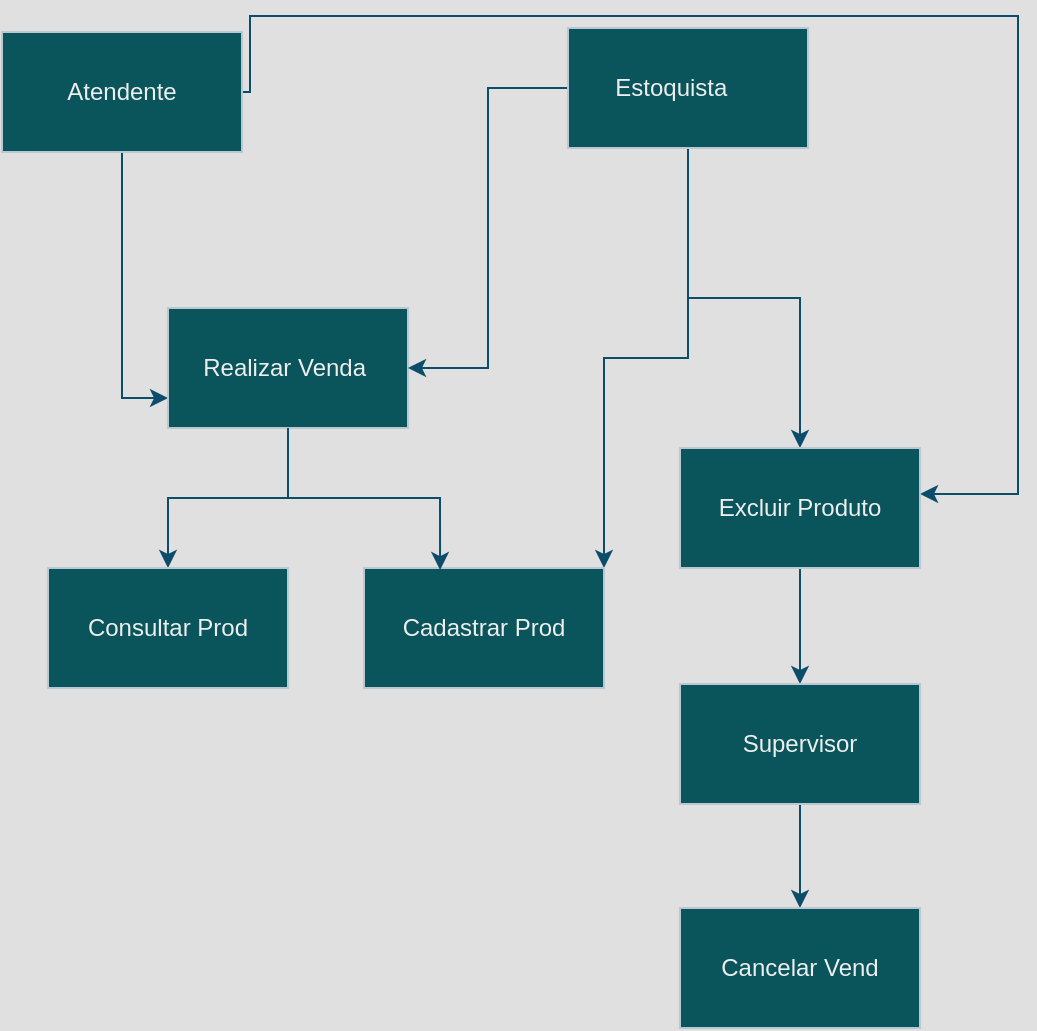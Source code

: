 <mxfile version="24.4.13" type="github">
  <diagram name="Página-1" id="ZnuKG7oiEYbDBymO3Cxp">
    <mxGraphModel dx="1434" dy="746" grid="0" gridSize="10" guides="1" tooltips="1" connect="1" arrows="1" fold="1" page="1" pageScale="1" pageWidth="827" pageHeight="1169" background="#E0E0E0" math="0" shadow="0">
      <root>
        <mxCell id="0" />
        <mxCell id="1" parent="0" />
        <mxCell id="LritLhVlbuT71aCa6HcX-8" style="edgeStyle=orthogonalEdgeStyle;rounded=0;orthogonalLoop=1;jettySize=auto;html=1;entryX=0;entryY=0.75;entryDx=0;entryDy=0;labelBackgroundColor=none;strokeColor=#0B4D6A;fontColor=default;" edge="1" parent="1" source="LritLhVlbuT71aCa6HcX-1" target="LritLhVlbuT71aCa6HcX-2">
          <mxGeometry relative="1" as="geometry" />
        </mxCell>
        <mxCell id="LritLhVlbuT71aCa6HcX-23" style="edgeStyle=orthogonalEdgeStyle;rounded=0;orthogonalLoop=1;jettySize=auto;html=1;strokeColor=#0B4D6A;entryX=0.967;entryY=0.383;entryDx=0;entryDy=0;entryPerimeter=0;labelBackgroundColor=none;fontColor=default;" edge="1" parent="1" source="LritLhVlbuT71aCa6HcX-1">
          <mxGeometry relative="1" as="geometry">
            <mxPoint x="576.04" y="282.98" as="targetPoint" />
            <mxPoint x="241" y="82" as="sourcePoint" />
            <Array as="points">
              <mxPoint x="241" y="82" />
              <mxPoint x="241" y="44" />
              <mxPoint x="625" y="44" />
              <mxPoint x="625" y="283" />
            </Array>
          </mxGeometry>
        </mxCell>
        <mxCell id="LritLhVlbuT71aCa6HcX-1" value="Atendente" style="rounded=0;whiteSpace=wrap;html=1;labelBackgroundColor=none;fillColor=#09555B;strokeColor=#BAC8D3;fontColor=#EEEEEE;" vertex="1" parent="1">
          <mxGeometry x="117" y="52" width="120" height="60" as="geometry" />
        </mxCell>
        <mxCell id="LritLhVlbuT71aCa6HcX-16" style="edgeStyle=orthogonalEdgeStyle;rounded=0;orthogonalLoop=1;jettySize=auto;html=1;labelBackgroundColor=none;strokeColor=#0B4D6A;fontColor=default;" edge="1" parent="1" source="LritLhVlbuT71aCa6HcX-2" target="LritLhVlbuT71aCa6HcX-4">
          <mxGeometry relative="1" as="geometry" />
        </mxCell>
        <mxCell id="LritLhVlbuT71aCa6HcX-2" value="Realizar Venda&amp;nbsp;" style="rounded=0;whiteSpace=wrap;html=1;labelBackgroundColor=none;fillColor=#09555B;strokeColor=#BAC8D3;fontColor=#EEEEEE;" vertex="1" parent="1">
          <mxGeometry x="200" y="190" width="120" height="60" as="geometry" />
        </mxCell>
        <mxCell id="LritLhVlbuT71aCa6HcX-10" style="edgeStyle=orthogonalEdgeStyle;rounded=0;orthogonalLoop=1;jettySize=auto;html=1;entryX=1;entryY=0;entryDx=0;entryDy=0;labelBackgroundColor=none;strokeColor=#0B4D6A;fontColor=default;" edge="1" parent="1" source="LritLhVlbuT71aCa6HcX-3" target="LritLhVlbuT71aCa6HcX-5">
          <mxGeometry relative="1" as="geometry" />
        </mxCell>
        <mxCell id="LritLhVlbuT71aCa6HcX-14" style="edgeStyle=orthogonalEdgeStyle;rounded=0;orthogonalLoop=1;jettySize=auto;html=1;entryX=1;entryY=0.5;entryDx=0;entryDy=0;labelBackgroundColor=none;strokeColor=#0B4D6A;fontColor=default;" edge="1" parent="1" source="LritLhVlbuT71aCa6HcX-3" target="LritLhVlbuT71aCa6HcX-2">
          <mxGeometry relative="1" as="geometry" />
        </mxCell>
        <mxCell id="LritLhVlbuT71aCa6HcX-20" style="edgeStyle=orthogonalEdgeStyle;rounded=0;orthogonalLoop=1;jettySize=auto;html=1;labelBackgroundColor=none;strokeColor=#0B4D6A;fontColor=default;" edge="1" parent="1" source="LritLhVlbuT71aCa6HcX-3" target="LritLhVlbuT71aCa6HcX-6">
          <mxGeometry relative="1" as="geometry" />
        </mxCell>
        <mxCell id="LritLhVlbuT71aCa6HcX-3" value="Estoquista&amp;nbsp; &amp;nbsp; &amp;nbsp;" style="rounded=0;whiteSpace=wrap;html=1;labelBackgroundColor=none;fillColor=#09555B;strokeColor=#BAC8D3;fontColor=#EEEEEE;" vertex="1" parent="1">
          <mxGeometry x="400" y="50" width="120" height="60" as="geometry" />
        </mxCell>
        <mxCell id="LritLhVlbuT71aCa6HcX-4" value="Consultar Prod" style="rounded=0;whiteSpace=wrap;html=1;labelBackgroundColor=none;fillColor=#09555B;strokeColor=#BAC8D3;fontColor=#EEEEEE;" vertex="1" parent="1">
          <mxGeometry x="140" y="320" width="120" height="60" as="geometry" />
        </mxCell>
        <mxCell id="LritLhVlbuT71aCa6HcX-5" value="Cadastrar Prod" style="rounded=0;whiteSpace=wrap;html=1;labelBackgroundColor=none;fillColor=#09555B;strokeColor=#BAC8D3;fontColor=#EEEEEE;" vertex="1" parent="1">
          <mxGeometry x="298" y="320" width="120" height="60" as="geometry" />
        </mxCell>
        <mxCell id="LritLhVlbuT71aCa6HcX-17" style="edgeStyle=orthogonalEdgeStyle;rounded=0;orthogonalLoop=1;jettySize=auto;html=1;labelBackgroundColor=none;strokeColor=#0B4D6A;fontColor=default;" edge="1" parent="1" source="LritLhVlbuT71aCa6HcX-6" target="LritLhVlbuT71aCa6HcX-7">
          <mxGeometry relative="1" as="geometry" />
        </mxCell>
        <mxCell id="LritLhVlbuT71aCa6HcX-6" value="Excluir Produto" style="rounded=0;whiteSpace=wrap;html=1;labelBackgroundColor=none;fillColor=#09555B;strokeColor=#BAC8D3;fontColor=#EEEEEE;" vertex="1" parent="1">
          <mxGeometry x="456" y="260" width="120" height="60" as="geometry" />
        </mxCell>
        <mxCell id="LritLhVlbuT71aCa6HcX-18" style="edgeStyle=orthogonalEdgeStyle;rounded=0;orthogonalLoop=1;jettySize=auto;html=1;entryX=0.5;entryY=0;entryDx=0;entryDy=0;labelBackgroundColor=none;strokeColor=#0B4D6A;fontColor=default;" edge="1" parent="1" source="LritLhVlbuT71aCa6HcX-7" target="LritLhVlbuT71aCa6HcX-13">
          <mxGeometry relative="1" as="geometry" />
        </mxCell>
        <mxCell id="LritLhVlbuT71aCa6HcX-7" value="Supervisor" style="rounded=0;whiteSpace=wrap;html=1;labelBackgroundColor=none;fillColor=#09555B;strokeColor=#BAC8D3;fontColor=#EEEEEE;" vertex="1" parent="1">
          <mxGeometry x="456" y="378" width="120" height="60" as="geometry" />
        </mxCell>
        <mxCell id="LritLhVlbuT71aCa6HcX-13" value="Cancelar Vend" style="rounded=0;whiteSpace=wrap;html=1;labelBackgroundColor=none;fillColor=#09555B;strokeColor=#BAC8D3;fontColor=#EEEEEE;" vertex="1" parent="1">
          <mxGeometry x="456" y="490" width="120" height="60" as="geometry" />
        </mxCell>
        <mxCell id="LritLhVlbuT71aCa6HcX-15" style="edgeStyle=orthogonalEdgeStyle;rounded=0;orthogonalLoop=1;jettySize=auto;html=1;entryX=0.317;entryY=0.017;entryDx=0;entryDy=0;entryPerimeter=0;labelBackgroundColor=none;strokeColor=#0B4D6A;fontColor=default;" edge="1" parent="1" source="LritLhVlbuT71aCa6HcX-2" target="LritLhVlbuT71aCa6HcX-5">
          <mxGeometry relative="1" as="geometry" />
        </mxCell>
      </root>
    </mxGraphModel>
  </diagram>
</mxfile>
